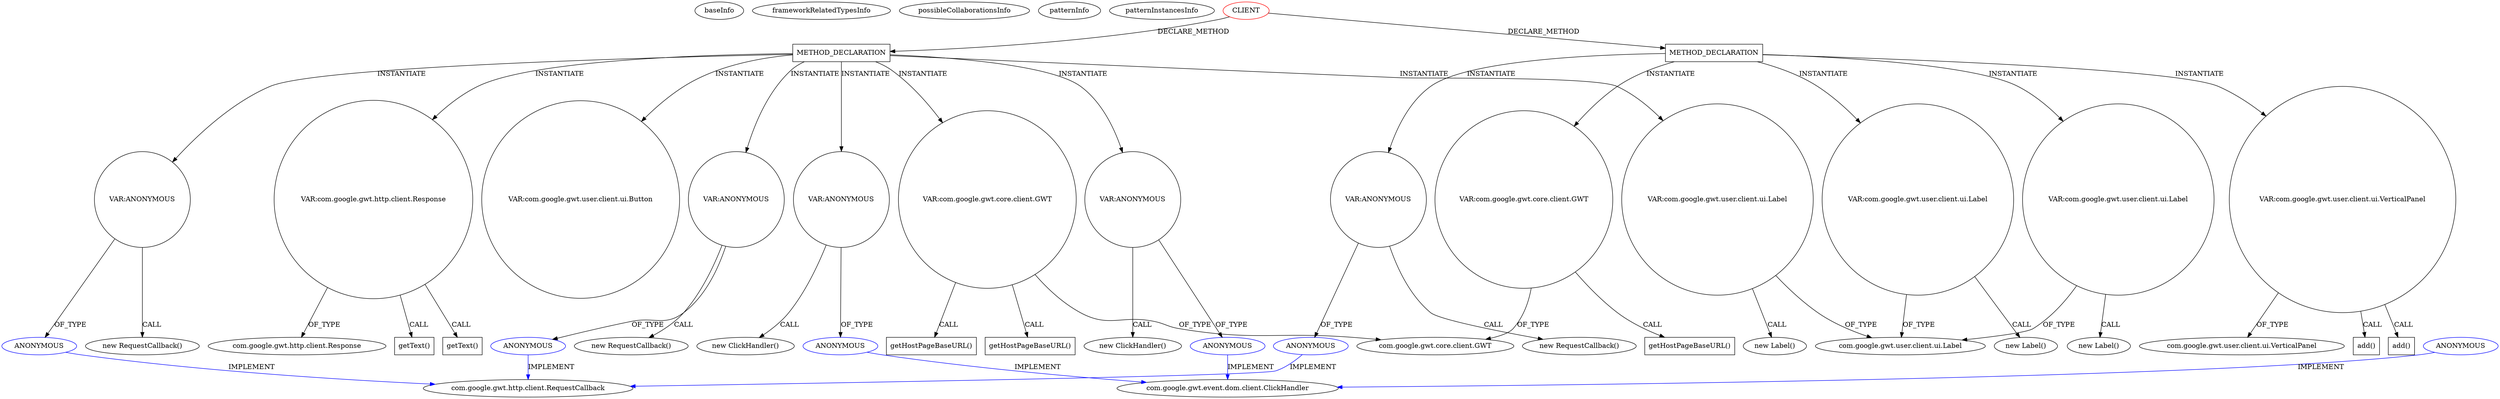 digraph {
baseInfo[graphId=335,category="pattern",isAnonymous=false,possibleRelation=false]
frameworkRelatedTypesInfo[]
possibleCollaborationsInfo[]
patternInfo[frequency=2.0,patternRootClient=0]
patternInstancesInfo[0="12010994-GLI-TP1~/12010994-GLI-TP1/GLI-TP1-master/src/main/java/fr/istic/m2gl/gli/client/gli.java~gli~1",1="12010994-GLI-TP1~/12010994-GLI-TP1/GLI-TP1-master/src/main/java/fr/istic/m2gl/gli/client/TableWidget.java~TableWidget~8"]
76[label="com.google.gwt.http.client.Response",vertexType="FRAMEWORK_CLASS_TYPE",isFrameworkType=false]
74[label="VAR:com.google.gwt.http.client.Response",vertexType="VARIABLE_EXPRESION",isFrameworkType=false,shape=circle]
75[label="getText()",vertexType="INSIDE_CALL",isFrameworkType=false,shape=box]
100[label="getText()",vertexType="INSIDE_CALL",isFrameworkType=false,shape=box]
35[label="METHOD_DECLARATION",vertexType="CLIENT_METHOD_DECLARATION",isFrameworkType=false,shape=box]
0[label="CLIENT",vertexType="ROOT_CLIENT_CLASS_DECLARATION",isFrameworkType=false,color=red]
71[label="VAR:ANONYMOUS",vertexType="VARIABLE_EXPRESION",isFrameworkType=false,shape=circle]
70[label="new RequestCallback()",vertexType="CONSTRUCTOR_CALL",isFrameworkType=false]
72[label="ANONYMOUS",vertexType="REFERENCE_ANONYMOUS_DECLARATION",isFrameworkType=false,color=blue]
96[label="VAR:ANONYMOUS",vertexType="VARIABLE_EXPRESION",isFrameworkType=false,shape=circle]
95[label="new RequestCallback()",vertexType="CONSTRUCTOR_CALL",isFrameworkType=false]
97[label="ANONYMOUS",vertexType="REFERENCE_ANONYMOUS_DECLARATION",isFrameworkType=false,color=blue]
63[label="VAR:com.google.gwt.core.client.GWT",vertexType="VARIABLE_EXPRESION",isFrameworkType=false,shape=circle]
64[label="getHostPageBaseURL()",vertexType="INSIDE_CALL",isFrameworkType=false,shape=box]
92[label="getHostPageBaseURL()",vertexType="INSIDE_CALL",isFrameworkType=false,shape=box]
65[label="com.google.gwt.core.client.GWT",vertexType="FRAMEWORK_CLASS_TYPE",isFrameworkType=false]
163[label="VAR:com.google.gwt.core.client.GWT",vertexType="VARIABLE_EXPRESION",isFrameworkType=false,shape=circle]
164[label="getHostPageBaseURL()",vertexType="INSIDE_CALL",isFrameworkType=false,shape=box]
113[label="METHOD_DECLARATION",vertexType="CLIENT_METHOD_DECLARATION",isFrameworkType=false,shape=box]
173[label="VAR:ANONYMOUS",vertexType="VARIABLE_EXPRESION",isFrameworkType=false,shape=circle]
172[label="new RequestCallback()",vertexType="CONSTRUCTOR_CALL",isFrameworkType=false]
174[label="ANONYMOUS",vertexType="REFERENCE_ANONYMOUS_DECLARATION",isFrameworkType=false,color=blue]
85[label="VAR:ANONYMOUS",vertexType="VARIABLE_EXPRESION",isFrameworkType=false,shape=circle]
86[label="ANONYMOUS",vertexType="REFERENCE_ANONYMOUS_DECLARATION",isFrameworkType=false,color=blue]
57[label="VAR:ANONYMOUS",vertexType="VARIABLE_EXPRESION",isFrameworkType=false,shape=circle]
58[label="ANONYMOUS",vertexType="REFERENCE_ANONYMOUS_DECLARATION",isFrameworkType=false,color=blue]
59[label="com.google.gwt.event.dom.client.ClickHandler",vertexType="FRAMEWORK_INTERFACE_TYPE",isFrameworkType=false]
154[label="ANONYMOUS",vertexType="REFERENCE_ANONYMOUS_DECLARATION",isFrameworkType=false,color=blue]
116[label="VAR:com.google.gwt.user.client.ui.VerticalPanel",vertexType="VARIABLE_EXPRESION",isFrameworkType=false,shape=circle]
56[label="new ClickHandler()",vertexType="CONSTRUCTOR_CALL",isFrameworkType=false]
84[label="new ClickHandler()",vertexType="CONSTRUCTOR_CALL",isFrameworkType=false]
138[label="VAR:com.google.gwt.user.client.ui.Label",vertexType="VARIABLE_EXPRESION",isFrameworkType=false,shape=circle]
51[label="com.google.gwt.user.client.ui.Label",vertexType="FRAMEWORK_CLASS_TYPE",isFrameworkType=false]
125[label="VAR:com.google.gwt.user.client.ui.Label",vertexType="VARIABLE_EXPRESION",isFrameworkType=false,shape=circle]
50[label="VAR:com.google.gwt.user.client.ui.Label",vertexType="VARIABLE_EXPRESION",isFrameworkType=false,shape=circle]
13[label="com.google.gwt.user.client.ui.VerticalPanel",vertexType="FRAMEWORK_CLASS_TYPE",isFrameworkType=false]
73[label="com.google.gwt.http.client.RequestCallback",vertexType="FRAMEWORK_INTERFACE_TYPE",isFrameworkType=false]
182[label="add()",vertexType="INSIDE_CALL",isFrameworkType=false,shape=box]
184[label="add()",vertexType="INSIDE_CALL",isFrameworkType=false,shape=box]
124[label="new Label()",vertexType="CONSTRUCTOR_CALL",isFrameworkType=false]
137[label="new Label()",vertexType="CONSTRUCTOR_CALL",isFrameworkType=false]
49[label="new Label()",vertexType="CONSTRUCTOR_CALL",isFrameworkType=false]
41[label="VAR:com.google.gwt.user.client.ui.Button",vertexType="VARIABLE_EXPRESION",isFrameworkType=false,shape=circle]
0->113[label="DECLARE_METHOD"]
74->76[label="OF_TYPE"]
173->172[label="CALL"]
173->174[label="OF_TYPE"]
50->49[label="CALL"]
174->73[label="IMPLEMENT",color=blue]
72->73[label="IMPLEMENT",color=blue]
154->59[label="IMPLEMENT",color=blue]
63->92[label="CALL"]
116->184[label="CALL"]
35->74[label="INSTANTIATE"]
138->51[label="OF_TYPE"]
97->73[label="IMPLEMENT",color=blue]
113->163[label="INSTANTIATE"]
57->58[label="OF_TYPE"]
35->96[label="INSTANTIATE"]
125->51[label="OF_TYPE"]
35->41[label="INSTANTIATE"]
113->125[label="INSTANTIATE"]
113->138[label="INSTANTIATE"]
86->59[label="IMPLEMENT",color=blue]
57->56[label="CALL"]
50->51[label="OF_TYPE"]
63->64[label="CALL"]
113->173[label="INSTANTIATE"]
35->57[label="INSTANTIATE"]
125->124[label="CALL"]
58->59[label="IMPLEMENT",color=blue]
116->182[label="CALL"]
71->72[label="OF_TYPE"]
163->164[label="CALL"]
85->86[label="OF_TYPE"]
74->100[label="CALL"]
138->137[label="CALL"]
35->63[label="INSTANTIATE"]
35->85[label="INSTANTIATE"]
85->84[label="CALL"]
116->13[label="OF_TYPE"]
96->97[label="OF_TYPE"]
35->50[label="INSTANTIATE"]
35->71[label="INSTANTIATE"]
96->95[label="CALL"]
0->35[label="DECLARE_METHOD"]
71->70[label="CALL"]
63->65[label="OF_TYPE"]
113->116[label="INSTANTIATE"]
74->75[label="CALL"]
163->65[label="OF_TYPE"]
}
